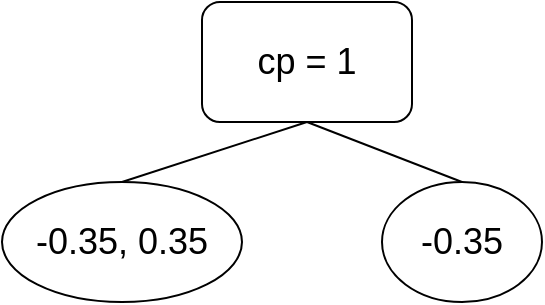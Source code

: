 <mxfile version="14.5.8" type="device"><diagram id="2RdM3fQ6lSNua9RuAVwR" name="Page-1"><mxGraphModel dx="780" dy="435" grid="1" gridSize="10" guides="1" tooltips="1" connect="1" arrows="1" fold="1" page="1" pageScale="1" pageWidth="850" pageHeight="1100" math="0" shadow="0"><root><mxCell id="0"/><mxCell id="1" parent="0"/><mxCell id="bGPHU_ml2nWZbz56ob0X-1" value="&lt;font style=&quot;font-size: 18px&quot;&gt;cp = 1&lt;/font&gt;" style="rounded=1;whiteSpace=wrap;html=1;" vertex="1" parent="1"><mxGeometry x="310" y="270" width="105" height="60" as="geometry"/></mxCell><mxCell id="bGPHU_ml2nWZbz56ob0X-2" value="&lt;font style=&quot;font-size: 18px&quot;&gt;-0.35, 0.35&lt;/font&gt;" style="ellipse;whiteSpace=wrap;html=1;" vertex="1" parent="1"><mxGeometry x="210" y="360" width="120" height="60" as="geometry"/></mxCell><mxCell id="bGPHU_ml2nWZbz56ob0X-3" value="&lt;font style=&quot;font-size: 18px&quot;&gt;-0.35&lt;/font&gt;" style="ellipse;whiteSpace=wrap;html=1;" vertex="1" parent="1"><mxGeometry x="400" y="360" width="80" height="60" as="geometry"/></mxCell><mxCell id="bGPHU_ml2nWZbz56ob0X-4" value="" style="endArrow=none;html=1;exitX=0.5;exitY=0;exitDx=0;exitDy=0;entryX=0.5;entryY=1;entryDx=0;entryDy=0;" edge="1" parent="1" source="bGPHU_ml2nWZbz56ob0X-2" target="bGPHU_ml2nWZbz56ob0X-1"><mxGeometry width="50" height="50" relative="1" as="geometry"><mxPoint x="560" y="390" as="sourcePoint"/><mxPoint x="610" y="340" as="targetPoint"/></mxGeometry></mxCell><mxCell id="bGPHU_ml2nWZbz56ob0X-5" value="" style="endArrow=none;html=1;exitX=0.5;exitY=1;exitDx=0;exitDy=0;entryX=0.5;entryY=0;entryDx=0;entryDy=0;" edge="1" parent="1" source="bGPHU_ml2nWZbz56ob0X-1" target="bGPHU_ml2nWZbz56ob0X-3"><mxGeometry width="50" height="50" relative="1" as="geometry"><mxPoint x="530" y="370" as="sourcePoint"/><mxPoint x="580" y="320" as="targetPoint"/></mxGeometry></mxCell></root></mxGraphModel></diagram></mxfile>